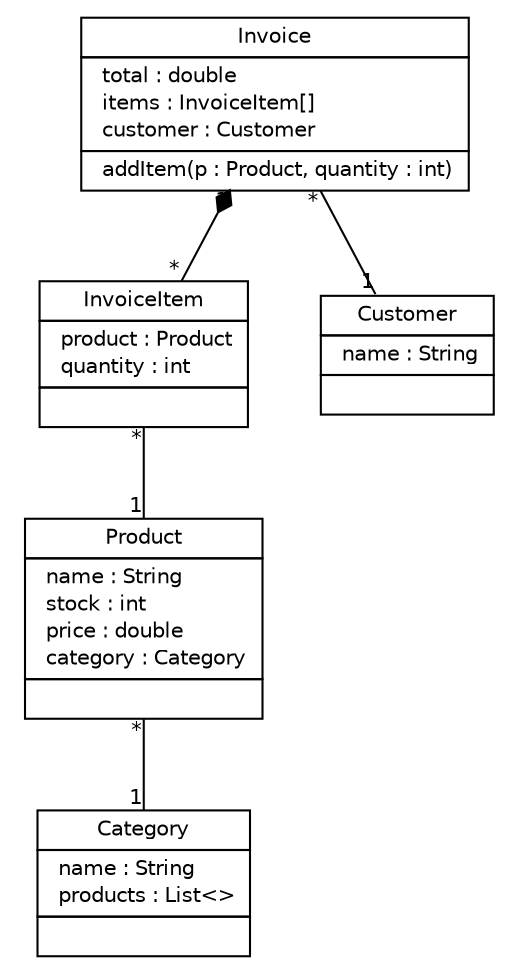 #!/usr/local/bin/dot
#
# Class diagram 
# Generated by UMLGraph version R5_6-9-g37cd34 (http://www.umlgraph.org/)
#

digraph G {
	edge [fontname="Helvetica",fontsize=10,labelfontname="Helvetica",labelfontsize=10];
	node [fontname="Helvetica",fontsize=10,shape=plaintext];
	nodesep=0.25;
	ranksep=0.5;
	// gr.spinellis.basic.invoice.InvoiceItem
	c317 [label=<<table title="gr.spinellis.basic.invoice.InvoiceItem" border="0" cellborder="1" cellspacing="0" cellpadding="2" port="p"><tr><td><table border="0" cellspacing="0" cellpadding="1"><tr><td align="center" balign="center"> InvoiceItem </td></tr></table></td></tr><tr><td><table border="0" cellspacing="0" cellpadding="1"><tr><td align="left" balign="left">  product : Product </td></tr><tr><td align="left" balign="left">  quantity : int </td></tr></table></td></tr><tr><td><table border="0" cellspacing="0" cellpadding="1"><tr><td align="left" balign="left">  </td></tr></table></td></tr></table>>, URL="null", fontname="Helvetica", fontcolor="black", fontsize=10.0];
	// gr.spinellis.basic.invoice.Invoice
	c318 [label=<<table title="gr.spinellis.basic.invoice.Invoice" border="0" cellborder="1" cellspacing="0" cellpadding="2" port="p"><tr><td><table border="0" cellspacing="0" cellpadding="1"><tr><td align="center" balign="center"> Invoice </td></tr></table></td></tr><tr><td><table border="0" cellspacing="0" cellpadding="1"><tr><td align="left" balign="left">  total : double </td></tr><tr><td align="left" balign="left">  items : InvoiceItem[] </td></tr><tr><td align="left" balign="left">  customer : Customer </td></tr></table></td></tr><tr><td><table border="0" cellspacing="0" cellpadding="1"><tr><td align="left" balign="left">  addItem(p : Product, quantity : int) </td></tr></table></td></tr></table>>, URL="null", fontname="Helvetica", fontcolor="black", fontsize=10.0];
	// gr.spinellis.basic.invoice.Customer
	c319 [label=<<table title="gr.spinellis.basic.invoice.Customer" border="0" cellborder="1" cellspacing="0" cellpadding="2" port="p"><tr><td><table border="0" cellspacing="0" cellpadding="1"><tr><td align="center" balign="center"> Customer </td></tr></table></td></tr><tr><td><table border="0" cellspacing="0" cellpadding="1"><tr><td align="left" balign="left">  name : String </td></tr></table></td></tr><tr><td><table border="0" cellspacing="0" cellpadding="1"><tr><td align="left" balign="left">  </td></tr></table></td></tr></table>>, URL="null", fontname="Helvetica", fontcolor="black", fontsize=10.0];
	// gr.spinellis.basic.product.Product
	c320 [label=<<table title="gr.spinellis.basic.product.Product" border="0" cellborder="1" cellspacing="0" cellpadding="2" port="p"><tr><td><table border="0" cellspacing="0" cellpadding="1"><tr><td align="center" balign="center"> Product </td></tr></table></td></tr><tr><td><table border="0" cellspacing="0" cellpadding="1"><tr><td align="left" balign="left">  name : String </td></tr><tr><td align="left" balign="left">  stock : int </td></tr><tr><td align="left" balign="left">  price : double </td></tr><tr><td align="left" balign="left">  category : Category </td></tr></table></td></tr><tr><td><table border="0" cellspacing="0" cellpadding="1"><tr><td align="left" balign="left">  </td></tr></table></td></tr></table>>, URL="null", fontname="Helvetica", fontcolor="black", fontsize=10.0];
	// gr.spinellis.basic.product.Category
	c321 [label=<<table title="gr.spinellis.basic.product.Category" border="0" cellborder="1" cellspacing="0" cellpadding="2" port="p"><tr><td><table border="0" cellspacing="0" cellpadding="1"><tr><td align="center" balign="center"> Category </td></tr></table></td></tr><tr><td><table border="0" cellspacing="0" cellpadding="1"><tr><td align="left" balign="left">  name : String </td></tr><tr><td align="left" balign="left">  products : List&lt;&gt; </td></tr></table></td></tr><tr><td><table border="0" cellspacing="0" cellpadding="1"><tr><td align="left" balign="left">  </td></tr></table></td></tr></table>>, URL="null", fontname="Helvetica", fontcolor="black", fontsize=10.0];
	// gr.spinellis.basic.invoice.InvoiceItem ASSOC gr.spinellis.basic.product.Product
	c317:p -> c320:p [taillabel="*", label="", headlabel="1", fontname="Helvetica", fontcolor="black", fontsize=10.0, color="black", arrowhead=none];
	// gr.spinellis.basic.invoice.Invoice ASSOC gr.spinellis.basic.invoice.Customer
	c318:p -> c319:p [taillabel="*", label="", headlabel="1", fontname="Helvetica", fontcolor="black", fontsize=10.0, color="black", arrowhead=none];
	// gr.spinellis.basic.invoice.Invoice COMPOSED gr.spinellis.basic.invoice.InvoiceItem
	c318:p -> c317:p [taillabel="1", label="", headlabel="*", fontname="Helvetica", fontcolor="black", fontsize=10.0, color="black", arrowhead=none, arrowtail=diamond, dir=both];
	// gr.spinellis.basic.product.Product ASSOC gr.spinellis.basic.product.Category
	c320:p -> c321:p [taillabel="*", label="", headlabel="1", fontname="Helvetica", fontcolor="black", fontsize=10.0, color="black", arrowhead=none];
}

